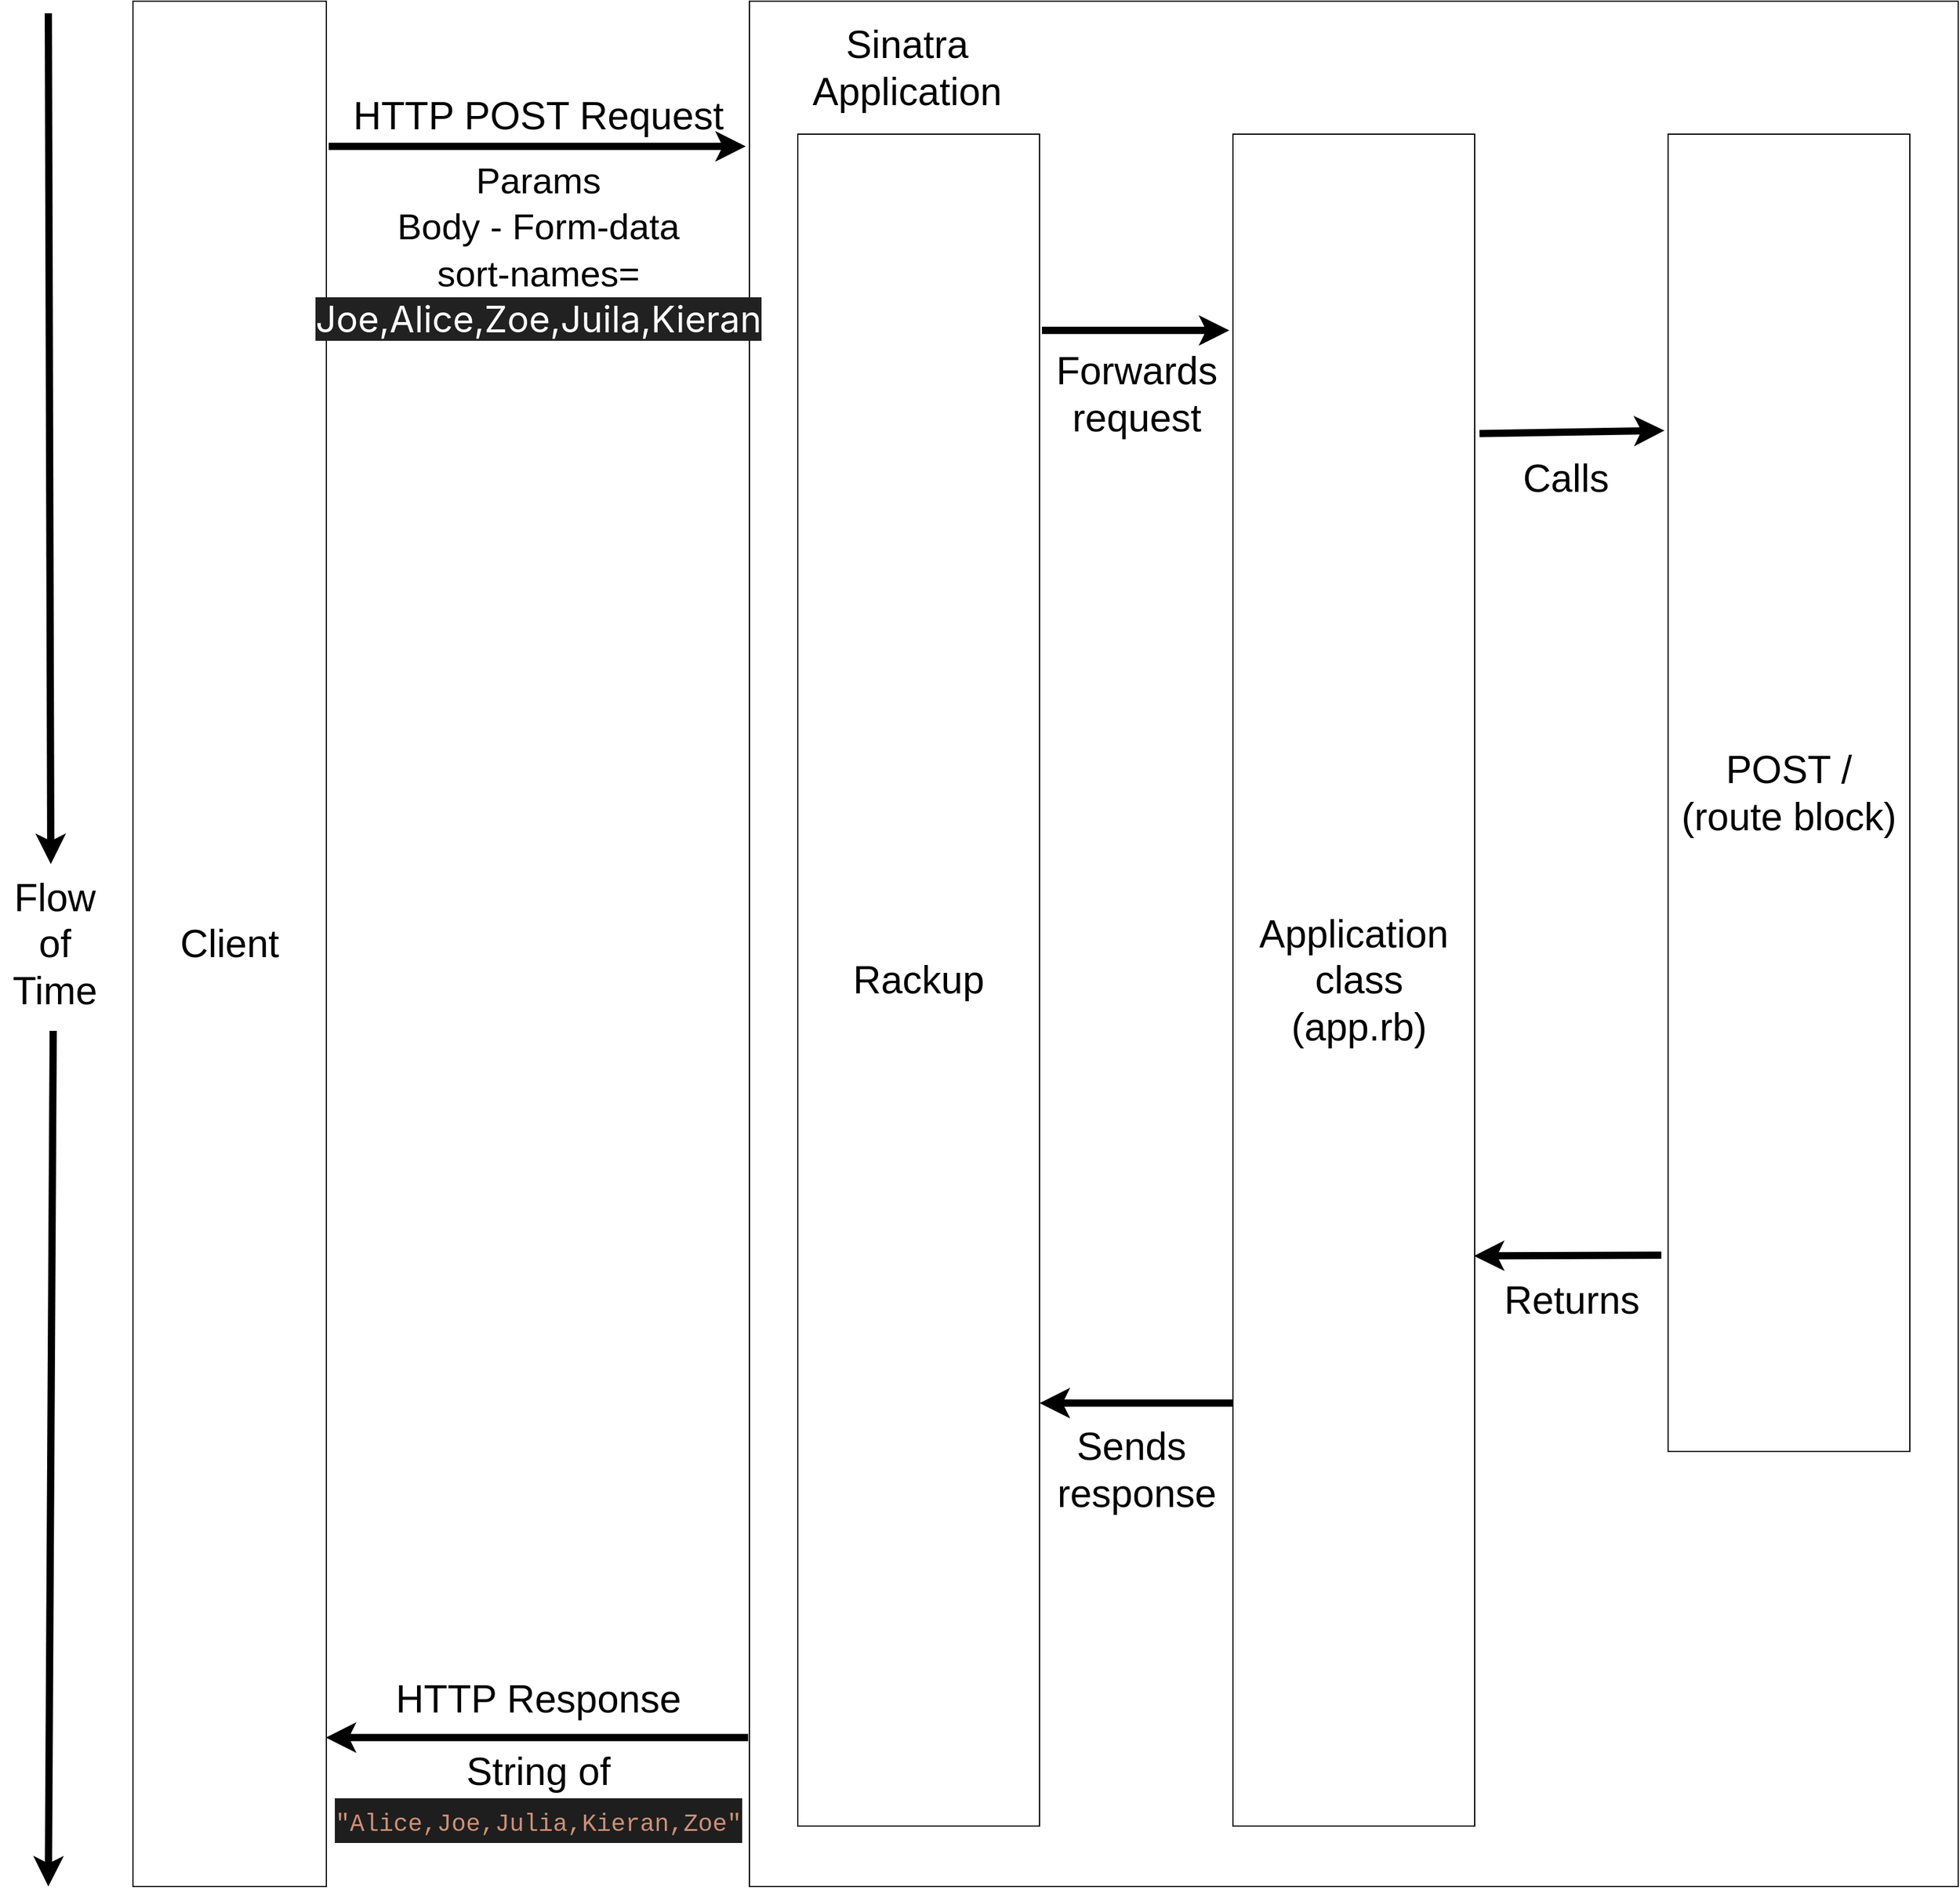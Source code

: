 <mxfile>
    <diagram id="hTqpI3rxQZbTbH-Cu708" name="Page-1">
        <mxGraphModel dx="2702" dy="1853" grid="1" gridSize="10" guides="1" tooltips="1" connect="1" arrows="1" fold="1" page="1" pageScale="1" pageWidth="1654" pageHeight="2336" math="0" shadow="0">
            <root>
                <mxCell id="0"/>
                <mxCell id="1" parent="0"/>
                <mxCell id="2" value="&lt;font style=&quot;font-size: 32px;&quot;&gt;Client&lt;/font&gt;" style="rounded=0;whiteSpace=wrap;html=1;" vertex="1" parent="1">
                    <mxGeometry x="130" y="40" width="160" height="1560" as="geometry"/>
                </mxCell>
                <mxCell id="4" value="" style="rounded=0;whiteSpace=wrap;html=1;align=left;" vertex="1" parent="1">
                    <mxGeometry x="640" y="40" width="1000" height="1560" as="geometry"/>
                </mxCell>
                <mxCell id="5" value="" style="endArrow=classic;html=1;strokeWidth=6;entryX=0.467;entryY=-0.008;entryDx=0;entryDy=0;entryPerimeter=0;" edge="1" parent="1" target="22">
                    <mxGeometry width="50" height="50" relative="1" as="geometry">
                        <mxPoint x="60" y="50" as="sourcePoint"/>
                        <mxPoint x="60" y="690" as="targetPoint"/>
                    </mxGeometry>
                </mxCell>
                <mxCell id="6" value="" style="endArrow=classic;html=1;strokeWidth=6;entryX=1;entryY=0.75;entryDx=0;entryDy=0;exitX=0;exitY=0.75;exitDx=0;exitDy=0;" edge="1" parent="1" source="13" target="12">
                    <mxGeometry width="50" height="50" relative="1" as="geometry">
                        <mxPoint x="50" y="50" as="sourcePoint"/>
                        <mxPoint x="50" y="1610" as="targetPoint"/>
                    </mxGeometry>
                </mxCell>
                <mxCell id="7" value="" style="endArrow=classic;html=1;strokeWidth=6;exitX=-0.028;exitY=0.851;exitDx=0;exitDy=0;exitPerimeter=0;entryX=0.997;entryY=0.663;entryDx=0;entryDy=0;entryPerimeter=0;" edge="1" parent="1" source="14" target="13">
                    <mxGeometry width="50" height="50" relative="1" as="geometry">
                        <mxPoint x="60" y="60" as="sourcePoint"/>
                        <mxPoint x="60" y="1620" as="targetPoint"/>
                    </mxGeometry>
                </mxCell>
                <mxCell id="8" value="" style="endArrow=classic;html=1;strokeWidth=6;entryX=-0.015;entryY=0.225;entryDx=0;entryDy=0;entryPerimeter=0;exitX=1.02;exitY=0.177;exitDx=0;exitDy=0;exitPerimeter=0;" edge="1" parent="1" source="13" target="14">
                    <mxGeometry width="50" height="50" relative="1" as="geometry">
                        <mxPoint x="70" y="70" as="sourcePoint"/>
                        <mxPoint x="70" y="1630" as="targetPoint"/>
                    </mxGeometry>
                </mxCell>
                <mxCell id="9" value="" style="endArrow=classic;html=1;strokeWidth=6;entryX=-0.015;entryY=0.116;entryDx=0;entryDy=0;entryPerimeter=0;exitX=1.01;exitY=0.116;exitDx=0;exitDy=0;exitPerimeter=0;" edge="1" parent="1" source="12" target="13">
                    <mxGeometry width="50" height="50" relative="1" as="geometry">
                        <mxPoint x="80" y="80" as="sourcePoint"/>
                        <mxPoint x="80" y="1640" as="targetPoint"/>
                    </mxGeometry>
                </mxCell>
                <mxCell id="10" value="" style="endArrow=classic;html=1;strokeWidth=6;entryX=0.997;entryY=0.921;entryDx=0;entryDy=0;entryPerimeter=0;exitX=-0.001;exitY=0.921;exitDx=0;exitDy=0;exitPerimeter=0;" edge="1" parent="1" source="4" target="2">
                    <mxGeometry width="50" height="50" relative="1" as="geometry">
                        <mxPoint x="90" y="90" as="sourcePoint"/>
                        <mxPoint x="90" y="1650" as="targetPoint"/>
                    </mxGeometry>
                </mxCell>
                <mxCell id="11" value="" style="endArrow=classic;html=1;strokeWidth=6;exitX=1.012;exitY=0.077;exitDx=0;exitDy=0;exitPerimeter=0;entryX=-0.003;entryY=0.077;entryDx=0;entryDy=0;entryPerimeter=0;" edge="1" parent="1" source="2" target="4">
                    <mxGeometry width="50" height="50" relative="1" as="geometry">
                        <mxPoint x="100" y="100" as="sourcePoint"/>
                        <mxPoint x="100" y="1660" as="targetPoint"/>
                    </mxGeometry>
                </mxCell>
                <mxCell id="12" value="&lt;font style=&quot;font-size: 32px;&quot;&gt;Rackup&lt;/font&gt;" style="rounded=0;whiteSpace=wrap;html=1;" vertex="1" parent="1">
                    <mxGeometry x="680" y="150" width="200" height="1400" as="geometry"/>
                </mxCell>
                <mxCell id="13" value="&lt;font style=&quot;font-size: 32px;&quot;&gt;Application&lt;br&gt;&amp;nbsp;class&lt;br&gt;&amp;nbsp;(app.rb)&lt;/font&gt;" style="rounded=0;whiteSpace=wrap;html=1;" vertex="1" parent="1">
                    <mxGeometry x="1040" y="150" width="200" height="1400" as="geometry"/>
                </mxCell>
                <mxCell id="14" value="&lt;font style=&quot;font-size: 32px;&quot;&gt;POST /&lt;br&gt;(route block)&lt;/font&gt;" style="rounded=0;whiteSpace=wrap;html=1;" vertex="1" parent="1">
                    <mxGeometry x="1400" y="150" width="200" height="1090" as="geometry"/>
                </mxCell>
                <mxCell id="15" value="Sinatra&lt;br&gt;Application" style="text;html=1;align=center;verticalAlign=middle;resizable=0;points=[];autosize=1;strokeColor=none;fillColor=none;fontSize=32;" vertex="1" parent="1">
                    <mxGeometry x="680" y="50" width="180" height="90" as="geometry"/>
                </mxCell>
                <mxCell id="16" value="HTTP POST Request" style="text;html=1;align=center;verticalAlign=middle;resizable=0;points=[];autosize=1;strokeColor=none;fillColor=none;fontSize=32;" vertex="1" parent="1">
                    <mxGeometry x="300" y="110" width="330" height="50" as="geometry"/>
                </mxCell>
                <mxCell id="17" value="HTTP Response" style="text;html=1;align=center;verticalAlign=middle;resizable=0;points=[];autosize=1;strokeColor=none;fillColor=none;fontSize=32;" vertex="1" parent="1">
                    <mxGeometry x="335" y="1420" width="260" height="50" as="geometry"/>
                </mxCell>
                <mxCell id="18" value="Forwards&lt;br&gt;request" style="text;html=1;align=center;verticalAlign=middle;resizable=0;points=[];autosize=1;strokeColor=none;fillColor=none;fontSize=32;" vertex="1" parent="1">
                    <mxGeometry x="880" y="320" width="160" height="90" as="geometry"/>
                </mxCell>
                <mxCell id="19" value="Sends&amp;nbsp;&lt;br&gt;response" style="text;html=1;align=center;verticalAlign=middle;resizable=0;points=[];autosize=1;strokeColor=none;fillColor=none;fontSize=32;" vertex="1" parent="1">
                    <mxGeometry x="880" y="1210" width="160" height="90" as="geometry"/>
                </mxCell>
                <mxCell id="20" value="Calls" style="text;html=1;align=center;verticalAlign=middle;resizable=0;points=[];autosize=1;strokeColor=none;fillColor=none;fontSize=32;" vertex="1" parent="1">
                    <mxGeometry x="1270" y="410" width="90" height="50" as="geometry"/>
                </mxCell>
                <mxCell id="21" value="Returns" style="text;html=1;align=center;verticalAlign=middle;resizable=0;points=[];autosize=1;strokeColor=none;fillColor=none;fontSize=32;" vertex="1" parent="1">
                    <mxGeometry x="1250" y="1090" width="140" height="50" as="geometry"/>
                </mxCell>
                <mxCell id="22" value="Flow&lt;br&gt;of&lt;br&gt;Time" style="text;html=1;align=center;verticalAlign=middle;resizable=0;points=[];autosize=1;strokeColor=none;fillColor=none;fontSize=32;" vertex="1" parent="1">
                    <mxGeometry x="20" y="755" width="90" height="130" as="geometry"/>
                </mxCell>
                <mxCell id="23" value="" style="endArrow=classic;html=1;strokeWidth=6;exitX=0.489;exitY=1.054;exitDx=0;exitDy=0;exitPerimeter=0;" edge="1" parent="1" source="22">
                    <mxGeometry width="50" height="50" relative="1" as="geometry">
                        <mxPoint x="70" y="910" as="sourcePoint"/>
                        <mxPoint x="60" y="1600" as="targetPoint"/>
                    </mxGeometry>
                </mxCell>
                <mxCell id="24" value="&lt;font style=&quot;font-size: 30px;&quot;&gt;Params&lt;br&gt;Body - Form-data&lt;br&gt;sort-names=&lt;br&gt;&lt;span style=&quot;color: rgb(255, 255, 255); font-family: Inter, system-ui, -apple-system, &amp;quot;system-ui&amp;quot;, &amp;quot;Segoe UI&amp;quot;, Roboto, Oxygen, Ubuntu, Cantarell, &amp;quot;Fira Sans&amp;quot;, &amp;quot;Droid Sans&amp;quot;, Helvetica, Arial, sans-serif; text-align: left; background-color: rgb(33, 33, 33);&quot;&gt;&lt;font style=&quot;font-size: 30px;&quot;&gt;Joe,Alice,Zoe,Juila,Kieran&lt;/font&gt;&lt;/span&gt;&lt;/font&gt;" style="text;html=1;align=center;verticalAlign=middle;resizable=0;points=[];autosize=1;strokeColor=none;fillColor=none;fontSize=32;" vertex="1" parent="1">
                    <mxGeometry x="290" y="160" width="350" height="170" as="geometry"/>
                </mxCell>
                <mxCell id="25" value="&lt;font style=&quot;&quot;&gt;&lt;font style=&quot;font-size: 32px;&quot;&gt;String of&lt;span style=&quot;background-color: rgb(42, 37, 47);&quot;&gt;&lt;br&gt;&lt;/span&gt;&lt;/font&gt;&lt;span style=&quot;color: rgb(206, 145, 120); background-color: rgb(30, 30, 30); font-family: Menlo, Monaco, &amp;quot;Courier New&amp;quot;, monospace;&quot;&gt;&lt;font style=&quot;font-size: 20px;&quot;&gt;&quot;Alice,Joe,Julia,Kieran,Zoe&quot;&lt;/font&gt;&lt;/span&gt;&lt;/font&gt;" style="text;html=1;align=center;verticalAlign=middle;resizable=0;points=[];autosize=1;strokeColor=none;fillColor=none;fontSize=32;" vertex="1" parent="1">
                    <mxGeometry x="285" y="1480" width="360" height="90" as="geometry"/>
                </mxCell>
            </root>
        </mxGraphModel>
    </diagram>
</mxfile>